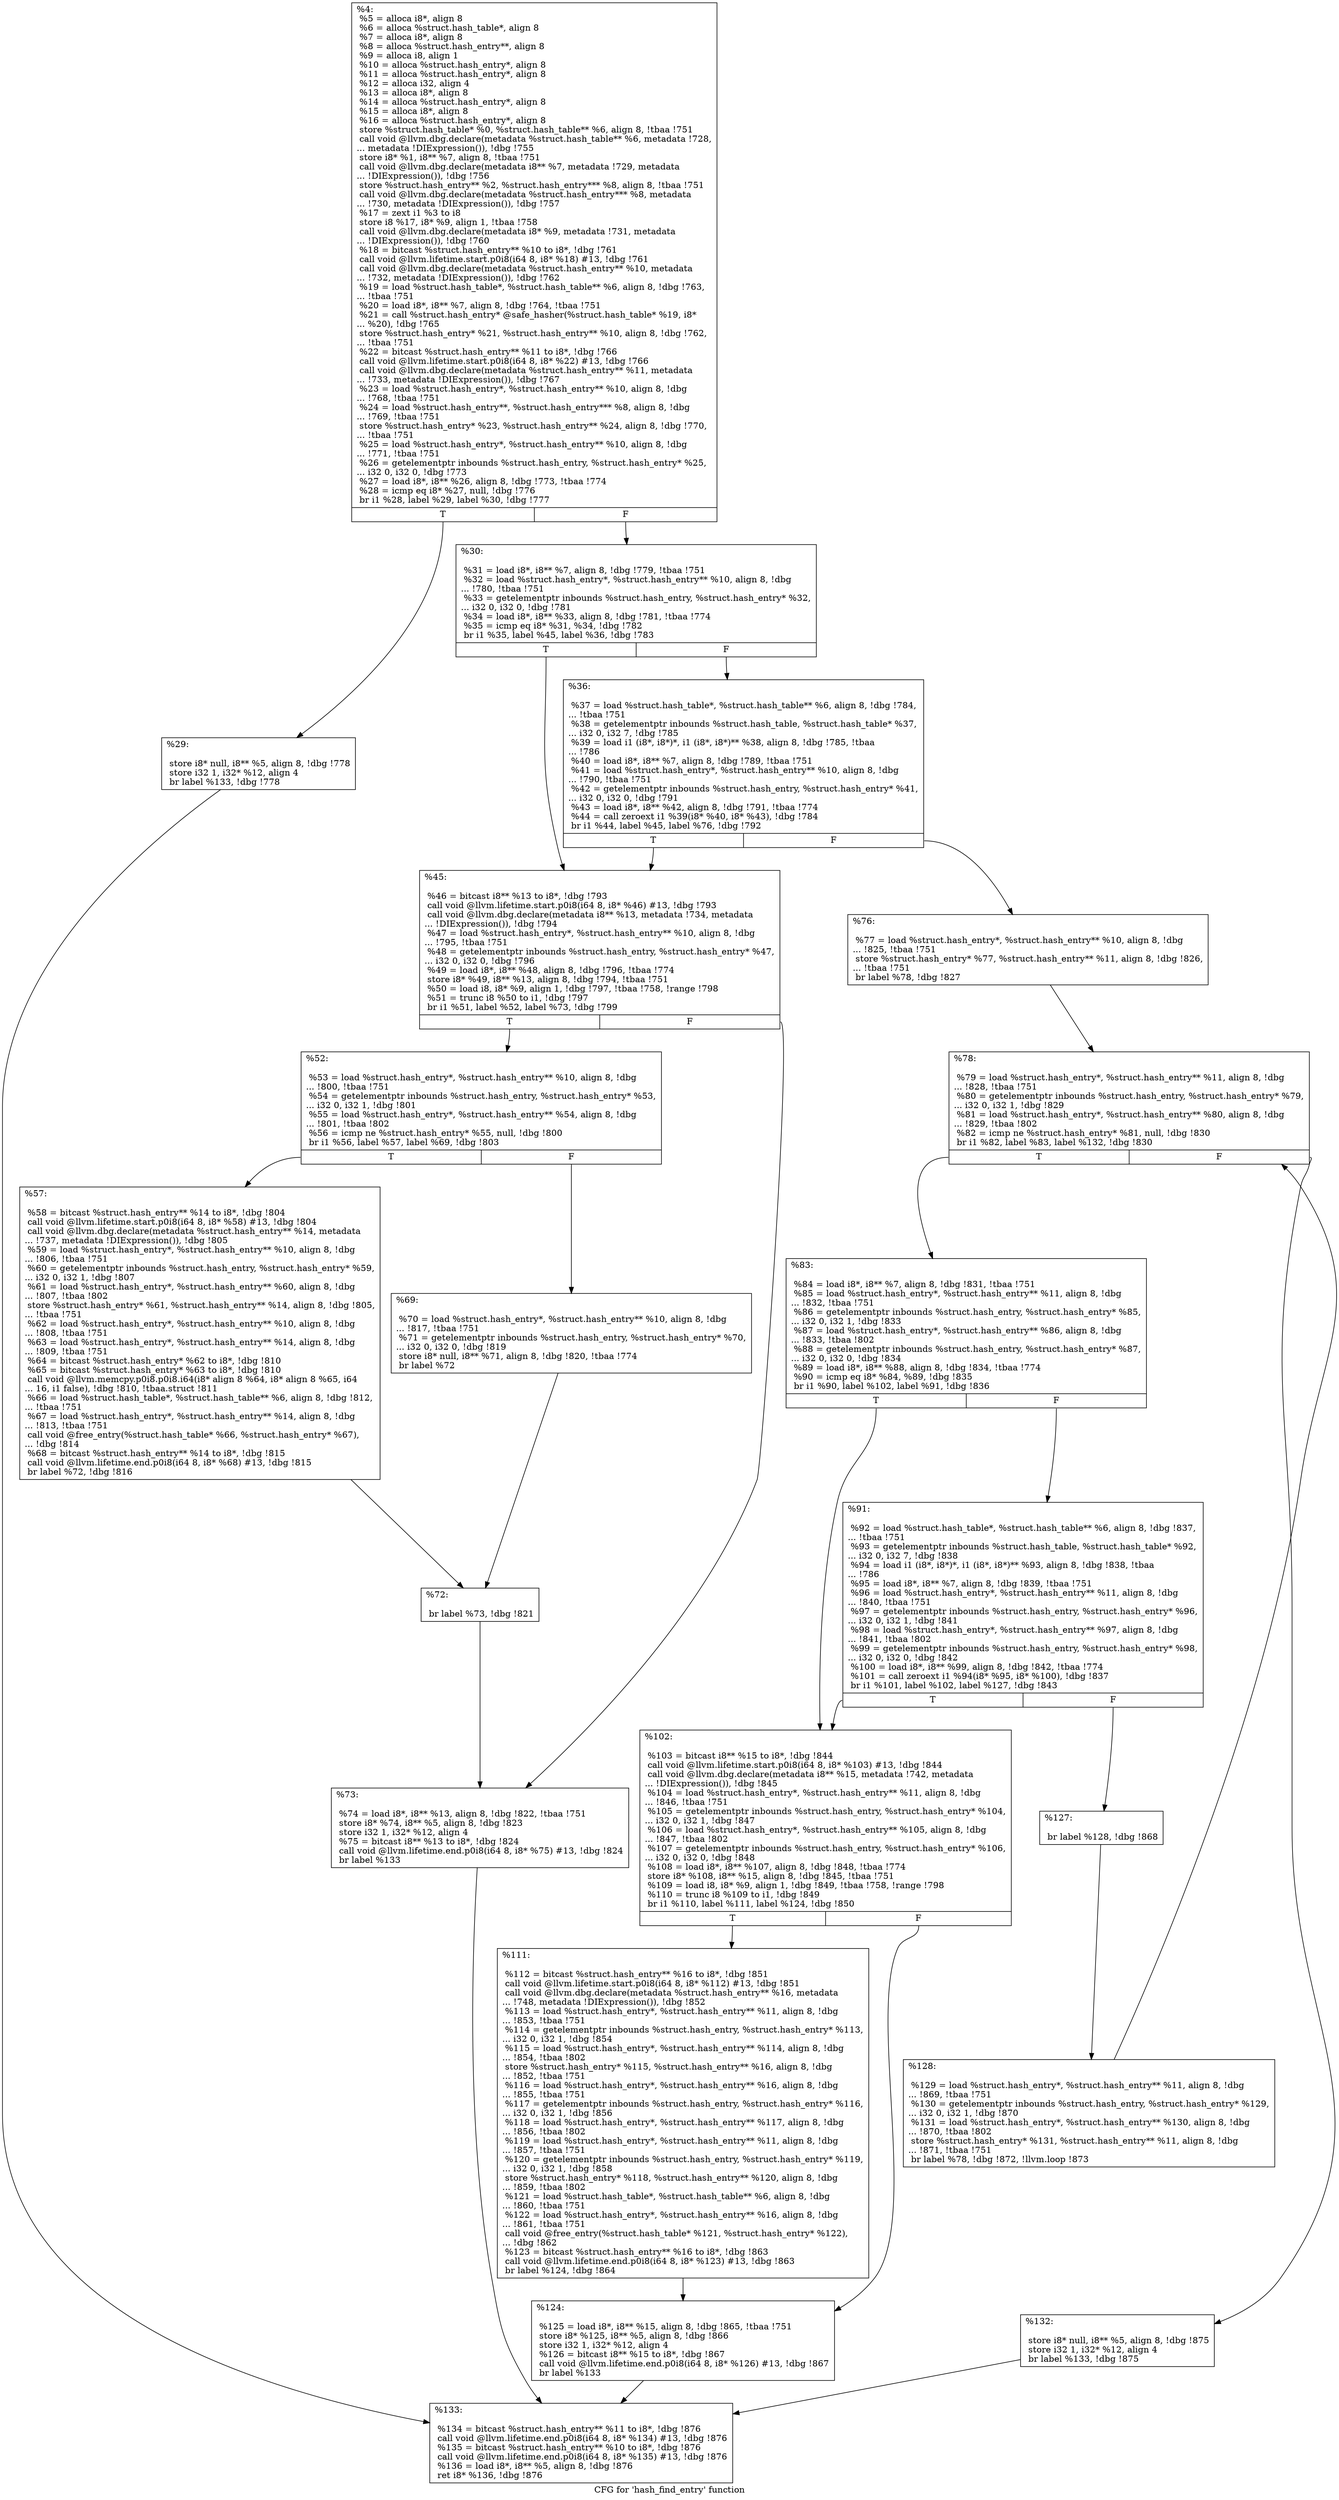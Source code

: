 digraph "CFG for 'hash_find_entry' function" {
	label="CFG for 'hash_find_entry' function";

	Node0x251d4c0 [shape=record,label="{%4:\l  %5 = alloca i8*, align 8\l  %6 = alloca %struct.hash_table*, align 8\l  %7 = alloca i8*, align 8\l  %8 = alloca %struct.hash_entry**, align 8\l  %9 = alloca i8, align 1\l  %10 = alloca %struct.hash_entry*, align 8\l  %11 = alloca %struct.hash_entry*, align 8\l  %12 = alloca i32, align 4\l  %13 = alloca i8*, align 8\l  %14 = alloca %struct.hash_entry*, align 8\l  %15 = alloca i8*, align 8\l  %16 = alloca %struct.hash_entry*, align 8\l  store %struct.hash_table* %0, %struct.hash_table** %6, align 8, !tbaa !751\l  call void @llvm.dbg.declare(metadata %struct.hash_table** %6, metadata !728,\l... metadata !DIExpression()), !dbg !755\l  store i8* %1, i8** %7, align 8, !tbaa !751\l  call void @llvm.dbg.declare(metadata i8** %7, metadata !729, metadata\l... !DIExpression()), !dbg !756\l  store %struct.hash_entry** %2, %struct.hash_entry*** %8, align 8, !tbaa !751\l  call void @llvm.dbg.declare(metadata %struct.hash_entry*** %8, metadata\l... !730, metadata !DIExpression()), !dbg !757\l  %17 = zext i1 %3 to i8\l  store i8 %17, i8* %9, align 1, !tbaa !758\l  call void @llvm.dbg.declare(metadata i8* %9, metadata !731, metadata\l... !DIExpression()), !dbg !760\l  %18 = bitcast %struct.hash_entry** %10 to i8*, !dbg !761\l  call void @llvm.lifetime.start.p0i8(i64 8, i8* %18) #13, !dbg !761\l  call void @llvm.dbg.declare(metadata %struct.hash_entry** %10, metadata\l... !732, metadata !DIExpression()), !dbg !762\l  %19 = load %struct.hash_table*, %struct.hash_table** %6, align 8, !dbg !763,\l... !tbaa !751\l  %20 = load i8*, i8** %7, align 8, !dbg !764, !tbaa !751\l  %21 = call %struct.hash_entry* @safe_hasher(%struct.hash_table* %19, i8*\l... %20), !dbg !765\l  store %struct.hash_entry* %21, %struct.hash_entry** %10, align 8, !dbg !762,\l... !tbaa !751\l  %22 = bitcast %struct.hash_entry** %11 to i8*, !dbg !766\l  call void @llvm.lifetime.start.p0i8(i64 8, i8* %22) #13, !dbg !766\l  call void @llvm.dbg.declare(metadata %struct.hash_entry** %11, metadata\l... !733, metadata !DIExpression()), !dbg !767\l  %23 = load %struct.hash_entry*, %struct.hash_entry** %10, align 8, !dbg\l... !768, !tbaa !751\l  %24 = load %struct.hash_entry**, %struct.hash_entry*** %8, align 8, !dbg\l... !769, !tbaa !751\l  store %struct.hash_entry* %23, %struct.hash_entry** %24, align 8, !dbg !770,\l... !tbaa !751\l  %25 = load %struct.hash_entry*, %struct.hash_entry** %10, align 8, !dbg\l... !771, !tbaa !751\l  %26 = getelementptr inbounds %struct.hash_entry, %struct.hash_entry* %25,\l... i32 0, i32 0, !dbg !773\l  %27 = load i8*, i8** %26, align 8, !dbg !773, !tbaa !774\l  %28 = icmp eq i8* %27, null, !dbg !776\l  br i1 %28, label %29, label %30, !dbg !777\l|{<s0>T|<s1>F}}"];
	Node0x251d4c0:s0 -> Node0x251d670;
	Node0x251d4c0:s1 -> Node0x251d6c0;
	Node0x251d670 [shape=record,label="{%29:\l\l  store i8* null, i8** %5, align 8, !dbg !778\l  store i32 1, i32* %12, align 4\l  br label %133, !dbg !778\l}"];
	Node0x251d670 -> Node0x251dc60;
	Node0x251d6c0 [shape=record,label="{%30:\l\l  %31 = load i8*, i8** %7, align 8, !dbg !779, !tbaa !751\l  %32 = load %struct.hash_entry*, %struct.hash_entry** %10, align 8, !dbg\l... !780, !tbaa !751\l  %33 = getelementptr inbounds %struct.hash_entry, %struct.hash_entry* %32,\l... i32 0, i32 0, !dbg !781\l  %34 = load i8*, i8** %33, align 8, !dbg !781, !tbaa !774\l  %35 = icmp eq i8* %31, %34, !dbg !782\l  br i1 %35, label %45, label %36, !dbg !783\l|{<s0>T|<s1>F}}"];
	Node0x251d6c0:s0 -> Node0x251d760;
	Node0x251d6c0:s1 -> Node0x251d710;
	Node0x251d710 [shape=record,label="{%36:\l\l  %37 = load %struct.hash_table*, %struct.hash_table** %6, align 8, !dbg !784,\l... !tbaa !751\l  %38 = getelementptr inbounds %struct.hash_table, %struct.hash_table* %37,\l... i32 0, i32 7, !dbg !785\l  %39 = load i1 (i8*, i8*)*, i1 (i8*, i8*)** %38, align 8, !dbg !785, !tbaa\l... !786\l  %40 = load i8*, i8** %7, align 8, !dbg !789, !tbaa !751\l  %41 = load %struct.hash_entry*, %struct.hash_entry** %10, align 8, !dbg\l... !790, !tbaa !751\l  %42 = getelementptr inbounds %struct.hash_entry, %struct.hash_entry* %41,\l... i32 0, i32 0, !dbg !791\l  %43 = load i8*, i8** %42, align 8, !dbg !791, !tbaa !774\l  %44 = call zeroext i1 %39(i8* %40, i8* %43), !dbg !784\l  br i1 %44, label %45, label %76, !dbg !792\l|{<s0>T|<s1>F}}"];
	Node0x251d710:s0 -> Node0x251d760;
	Node0x251d710:s1 -> Node0x251d940;
	Node0x251d760 [shape=record,label="{%45:\l\l  %46 = bitcast i8** %13 to i8*, !dbg !793\l  call void @llvm.lifetime.start.p0i8(i64 8, i8* %46) #13, !dbg !793\l  call void @llvm.dbg.declare(metadata i8** %13, metadata !734, metadata\l... !DIExpression()), !dbg !794\l  %47 = load %struct.hash_entry*, %struct.hash_entry** %10, align 8, !dbg\l... !795, !tbaa !751\l  %48 = getelementptr inbounds %struct.hash_entry, %struct.hash_entry* %47,\l... i32 0, i32 0, !dbg !796\l  %49 = load i8*, i8** %48, align 8, !dbg !796, !tbaa !774\l  store i8* %49, i8** %13, align 8, !dbg !794, !tbaa !751\l  %50 = load i8, i8* %9, align 1, !dbg !797, !tbaa !758, !range !798\l  %51 = trunc i8 %50 to i1, !dbg !797\l  br i1 %51, label %52, label %73, !dbg !799\l|{<s0>T|<s1>F}}"];
	Node0x251d760:s0 -> Node0x251d7b0;
	Node0x251d760:s1 -> Node0x251d8f0;
	Node0x251d7b0 [shape=record,label="{%52:\l\l  %53 = load %struct.hash_entry*, %struct.hash_entry** %10, align 8, !dbg\l... !800, !tbaa !751\l  %54 = getelementptr inbounds %struct.hash_entry, %struct.hash_entry* %53,\l... i32 0, i32 1, !dbg !801\l  %55 = load %struct.hash_entry*, %struct.hash_entry** %54, align 8, !dbg\l... !801, !tbaa !802\l  %56 = icmp ne %struct.hash_entry* %55, null, !dbg !800\l  br i1 %56, label %57, label %69, !dbg !803\l|{<s0>T|<s1>F}}"];
	Node0x251d7b0:s0 -> Node0x251d800;
	Node0x251d7b0:s1 -> Node0x251d850;
	Node0x251d800 [shape=record,label="{%57:\l\l  %58 = bitcast %struct.hash_entry** %14 to i8*, !dbg !804\l  call void @llvm.lifetime.start.p0i8(i64 8, i8* %58) #13, !dbg !804\l  call void @llvm.dbg.declare(metadata %struct.hash_entry** %14, metadata\l... !737, metadata !DIExpression()), !dbg !805\l  %59 = load %struct.hash_entry*, %struct.hash_entry** %10, align 8, !dbg\l... !806, !tbaa !751\l  %60 = getelementptr inbounds %struct.hash_entry, %struct.hash_entry* %59,\l... i32 0, i32 1, !dbg !807\l  %61 = load %struct.hash_entry*, %struct.hash_entry** %60, align 8, !dbg\l... !807, !tbaa !802\l  store %struct.hash_entry* %61, %struct.hash_entry** %14, align 8, !dbg !805,\l... !tbaa !751\l  %62 = load %struct.hash_entry*, %struct.hash_entry** %10, align 8, !dbg\l... !808, !tbaa !751\l  %63 = load %struct.hash_entry*, %struct.hash_entry** %14, align 8, !dbg\l... !809, !tbaa !751\l  %64 = bitcast %struct.hash_entry* %62 to i8*, !dbg !810\l  %65 = bitcast %struct.hash_entry* %63 to i8*, !dbg !810\l  call void @llvm.memcpy.p0i8.p0i8.i64(i8* align 8 %64, i8* align 8 %65, i64\l... 16, i1 false), !dbg !810, !tbaa.struct !811\l  %66 = load %struct.hash_table*, %struct.hash_table** %6, align 8, !dbg !812,\l... !tbaa !751\l  %67 = load %struct.hash_entry*, %struct.hash_entry** %14, align 8, !dbg\l... !813, !tbaa !751\l  call void @free_entry(%struct.hash_table* %66, %struct.hash_entry* %67),\l... !dbg !814\l  %68 = bitcast %struct.hash_entry** %14 to i8*, !dbg !815\l  call void @llvm.lifetime.end.p0i8(i64 8, i8* %68) #13, !dbg !815\l  br label %72, !dbg !816\l}"];
	Node0x251d800 -> Node0x251d8a0;
	Node0x251d850 [shape=record,label="{%69:\l\l  %70 = load %struct.hash_entry*, %struct.hash_entry** %10, align 8, !dbg\l... !817, !tbaa !751\l  %71 = getelementptr inbounds %struct.hash_entry, %struct.hash_entry* %70,\l... i32 0, i32 0, !dbg !819\l  store i8* null, i8** %71, align 8, !dbg !820, !tbaa !774\l  br label %72\l}"];
	Node0x251d850 -> Node0x251d8a0;
	Node0x251d8a0 [shape=record,label="{%72:\l\l  br label %73, !dbg !821\l}"];
	Node0x251d8a0 -> Node0x251d8f0;
	Node0x251d8f0 [shape=record,label="{%73:\l\l  %74 = load i8*, i8** %13, align 8, !dbg !822, !tbaa !751\l  store i8* %74, i8** %5, align 8, !dbg !823\l  store i32 1, i32* %12, align 4\l  %75 = bitcast i8** %13 to i8*, !dbg !824\l  call void @llvm.lifetime.end.p0i8(i64 8, i8* %75) #13, !dbg !824\l  br label %133\l}"];
	Node0x251d8f0 -> Node0x251dc60;
	Node0x251d940 [shape=record,label="{%76:\l\l  %77 = load %struct.hash_entry*, %struct.hash_entry** %10, align 8, !dbg\l... !825, !tbaa !751\l  store %struct.hash_entry* %77, %struct.hash_entry** %11, align 8, !dbg !826,\l... !tbaa !751\l  br label %78, !dbg !827\l}"];
	Node0x251d940 -> Node0x251d990;
	Node0x251d990 [shape=record,label="{%78:\l\l  %79 = load %struct.hash_entry*, %struct.hash_entry** %11, align 8, !dbg\l... !828, !tbaa !751\l  %80 = getelementptr inbounds %struct.hash_entry, %struct.hash_entry* %79,\l... i32 0, i32 1, !dbg !829\l  %81 = load %struct.hash_entry*, %struct.hash_entry** %80, align 8, !dbg\l... !829, !tbaa !802\l  %82 = icmp ne %struct.hash_entry* %81, null, !dbg !830\l  br i1 %82, label %83, label %132, !dbg !830\l|{<s0>T|<s1>F}}"];
	Node0x251d990:s0 -> Node0x251d9e0;
	Node0x251d990:s1 -> Node0x251dc10;
	Node0x251d9e0 [shape=record,label="{%83:\l\l  %84 = load i8*, i8** %7, align 8, !dbg !831, !tbaa !751\l  %85 = load %struct.hash_entry*, %struct.hash_entry** %11, align 8, !dbg\l... !832, !tbaa !751\l  %86 = getelementptr inbounds %struct.hash_entry, %struct.hash_entry* %85,\l... i32 0, i32 1, !dbg !833\l  %87 = load %struct.hash_entry*, %struct.hash_entry** %86, align 8, !dbg\l... !833, !tbaa !802\l  %88 = getelementptr inbounds %struct.hash_entry, %struct.hash_entry* %87,\l... i32 0, i32 0, !dbg !834\l  %89 = load i8*, i8** %88, align 8, !dbg !834, !tbaa !774\l  %90 = icmp eq i8* %84, %89, !dbg !835\l  br i1 %90, label %102, label %91, !dbg !836\l|{<s0>T|<s1>F}}"];
	Node0x251d9e0:s0 -> Node0x251da80;
	Node0x251d9e0:s1 -> Node0x251da30;
	Node0x251da30 [shape=record,label="{%91:\l\l  %92 = load %struct.hash_table*, %struct.hash_table** %6, align 8, !dbg !837,\l... !tbaa !751\l  %93 = getelementptr inbounds %struct.hash_table, %struct.hash_table* %92,\l... i32 0, i32 7, !dbg !838\l  %94 = load i1 (i8*, i8*)*, i1 (i8*, i8*)** %93, align 8, !dbg !838, !tbaa\l... !786\l  %95 = load i8*, i8** %7, align 8, !dbg !839, !tbaa !751\l  %96 = load %struct.hash_entry*, %struct.hash_entry** %11, align 8, !dbg\l... !840, !tbaa !751\l  %97 = getelementptr inbounds %struct.hash_entry, %struct.hash_entry* %96,\l... i32 0, i32 1, !dbg !841\l  %98 = load %struct.hash_entry*, %struct.hash_entry** %97, align 8, !dbg\l... !841, !tbaa !802\l  %99 = getelementptr inbounds %struct.hash_entry, %struct.hash_entry* %98,\l... i32 0, i32 0, !dbg !842\l  %100 = load i8*, i8** %99, align 8, !dbg !842, !tbaa !774\l  %101 = call zeroext i1 %94(i8* %95, i8* %100), !dbg !837\l  br i1 %101, label %102, label %127, !dbg !843\l|{<s0>T|<s1>F}}"];
	Node0x251da30:s0 -> Node0x251da80;
	Node0x251da30:s1 -> Node0x251db70;
	Node0x251da80 [shape=record,label="{%102:\l\l  %103 = bitcast i8** %15 to i8*, !dbg !844\l  call void @llvm.lifetime.start.p0i8(i64 8, i8* %103) #13, !dbg !844\l  call void @llvm.dbg.declare(metadata i8** %15, metadata !742, metadata\l... !DIExpression()), !dbg !845\l  %104 = load %struct.hash_entry*, %struct.hash_entry** %11, align 8, !dbg\l... !846, !tbaa !751\l  %105 = getelementptr inbounds %struct.hash_entry, %struct.hash_entry* %104,\l... i32 0, i32 1, !dbg !847\l  %106 = load %struct.hash_entry*, %struct.hash_entry** %105, align 8, !dbg\l... !847, !tbaa !802\l  %107 = getelementptr inbounds %struct.hash_entry, %struct.hash_entry* %106,\l... i32 0, i32 0, !dbg !848\l  %108 = load i8*, i8** %107, align 8, !dbg !848, !tbaa !774\l  store i8* %108, i8** %15, align 8, !dbg !845, !tbaa !751\l  %109 = load i8, i8* %9, align 1, !dbg !849, !tbaa !758, !range !798\l  %110 = trunc i8 %109 to i1, !dbg !849\l  br i1 %110, label %111, label %124, !dbg !850\l|{<s0>T|<s1>F}}"];
	Node0x251da80:s0 -> Node0x251dad0;
	Node0x251da80:s1 -> Node0x251db20;
	Node0x251dad0 [shape=record,label="{%111:\l\l  %112 = bitcast %struct.hash_entry** %16 to i8*, !dbg !851\l  call void @llvm.lifetime.start.p0i8(i64 8, i8* %112) #13, !dbg !851\l  call void @llvm.dbg.declare(metadata %struct.hash_entry** %16, metadata\l... !748, metadata !DIExpression()), !dbg !852\l  %113 = load %struct.hash_entry*, %struct.hash_entry** %11, align 8, !dbg\l... !853, !tbaa !751\l  %114 = getelementptr inbounds %struct.hash_entry, %struct.hash_entry* %113,\l... i32 0, i32 1, !dbg !854\l  %115 = load %struct.hash_entry*, %struct.hash_entry** %114, align 8, !dbg\l... !854, !tbaa !802\l  store %struct.hash_entry* %115, %struct.hash_entry** %16, align 8, !dbg\l... !852, !tbaa !751\l  %116 = load %struct.hash_entry*, %struct.hash_entry** %16, align 8, !dbg\l... !855, !tbaa !751\l  %117 = getelementptr inbounds %struct.hash_entry, %struct.hash_entry* %116,\l... i32 0, i32 1, !dbg !856\l  %118 = load %struct.hash_entry*, %struct.hash_entry** %117, align 8, !dbg\l... !856, !tbaa !802\l  %119 = load %struct.hash_entry*, %struct.hash_entry** %11, align 8, !dbg\l... !857, !tbaa !751\l  %120 = getelementptr inbounds %struct.hash_entry, %struct.hash_entry* %119,\l... i32 0, i32 1, !dbg !858\l  store %struct.hash_entry* %118, %struct.hash_entry** %120, align 8, !dbg\l... !859, !tbaa !802\l  %121 = load %struct.hash_table*, %struct.hash_table** %6, align 8, !dbg\l... !860, !tbaa !751\l  %122 = load %struct.hash_entry*, %struct.hash_entry** %16, align 8, !dbg\l... !861, !tbaa !751\l  call void @free_entry(%struct.hash_table* %121, %struct.hash_entry* %122),\l... !dbg !862\l  %123 = bitcast %struct.hash_entry** %16 to i8*, !dbg !863\l  call void @llvm.lifetime.end.p0i8(i64 8, i8* %123) #13, !dbg !863\l  br label %124, !dbg !864\l}"];
	Node0x251dad0 -> Node0x251db20;
	Node0x251db20 [shape=record,label="{%124:\l\l  %125 = load i8*, i8** %15, align 8, !dbg !865, !tbaa !751\l  store i8* %125, i8** %5, align 8, !dbg !866\l  store i32 1, i32* %12, align 4\l  %126 = bitcast i8** %15 to i8*, !dbg !867\l  call void @llvm.lifetime.end.p0i8(i64 8, i8* %126) #13, !dbg !867\l  br label %133\l}"];
	Node0x251db20 -> Node0x251dc60;
	Node0x251db70 [shape=record,label="{%127:\l\l  br label %128, !dbg !868\l}"];
	Node0x251db70 -> Node0x251dbc0;
	Node0x251dbc0 [shape=record,label="{%128:\l\l  %129 = load %struct.hash_entry*, %struct.hash_entry** %11, align 8, !dbg\l... !869, !tbaa !751\l  %130 = getelementptr inbounds %struct.hash_entry, %struct.hash_entry* %129,\l... i32 0, i32 1, !dbg !870\l  %131 = load %struct.hash_entry*, %struct.hash_entry** %130, align 8, !dbg\l... !870, !tbaa !802\l  store %struct.hash_entry* %131, %struct.hash_entry** %11, align 8, !dbg\l... !871, !tbaa !751\l  br label %78, !dbg !872, !llvm.loop !873\l}"];
	Node0x251dbc0 -> Node0x251d990;
	Node0x251dc10 [shape=record,label="{%132:\l\l  store i8* null, i8** %5, align 8, !dbg !875\l  store i32 1, i32* %12, align 4\l  br label %133, !dbg !875\l}"];
	Node0x251dc10 -> Node0x251dc60;
	Node0x251dc60 [shape=record,label="{%133:\l\l  %134 = bitcast %struct.hash_entry** %11 to i8*, !dbg !876\l  call void @llvm.lifetime.end.p0i8(i64 8, i8* %134) #13, !dbg !876\l  %135 = bitcast %struct.hash_entry** %10 to i8*, !dbg !876\l  call void @llvm.lifetime.end.p0i8(i64 8, i8* %135) #13, !dbg !876\l  %136 = load i8*, i8** %5, align 8, !dbg !876\l  ret i8* %136, !dbg !876\l}"];
}
